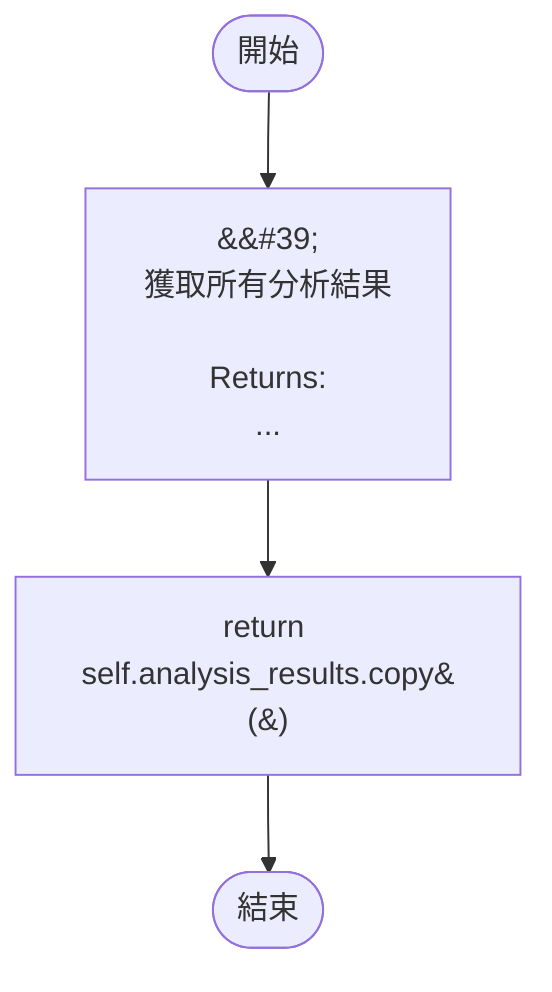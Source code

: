 flowchart TB
    n1([開始])
    n2([結束])
    n3[&amp;&#35;39;\n        獲取所有分析結果\n\n        Returns:\n    ...]
    n4[return self.analysis_results.copy&#40;&#41;]
    n1 --> n3
    n3 --> n4
    n4 --> n2